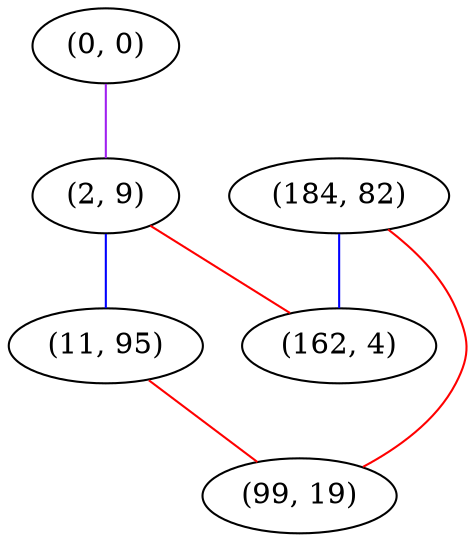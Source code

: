 graph "" {
"(0, 0)";
"(184, 82)";
"(2, 9)";
"(11, 95)";
"(99, 19)";
"(162, 4)";
"(0, 0)" -- "(2, 9)"  [color=purple, key=0, weight=4];
"(184, 82)" -- "(99, 19)"  [color=red, key=0, weight=1];
"(184, 82)" -- "(162, 4)"  [color=blue, key=0, weight=3];
"(2, 9)" -- "(11, 95)"  [color=blue, key=0, weight=3];
"(2, 9)" -- "(162, 4)"  [color=red, key=0, weight=1];
"(11, 95)" -- "(99, 19)"  [color=red, key=0, weight=1];
}
